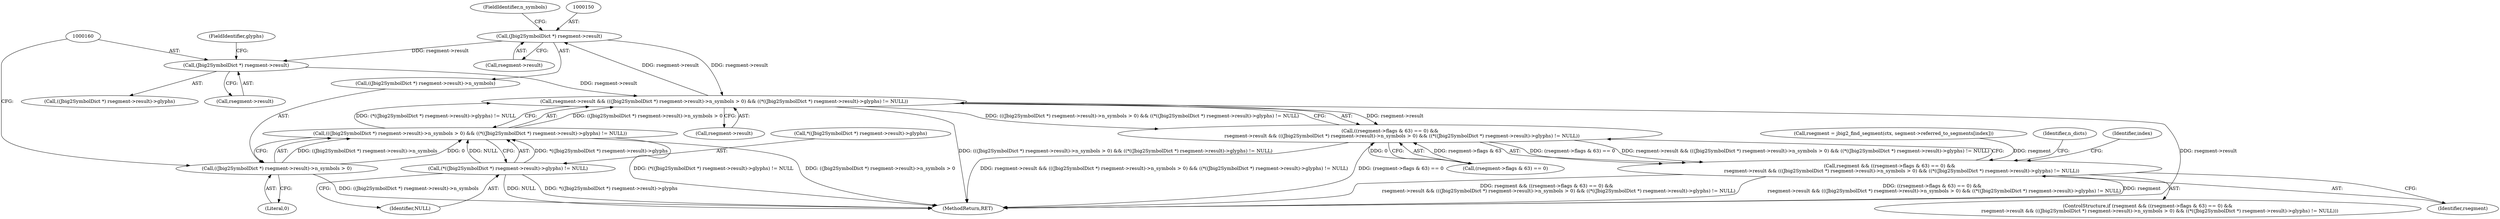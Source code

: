 digraph "0_ghostscript_e698d5c11d27212aa1098bc5b1673a3378563092_14@pointer" {
"1000149" [label="(Call,(Jbig2SymbolDict *) rsegment->result)"];
"1000142" [label="(Call,rsegment->result && (((Jbig2SymbolDict *) rsegment->result)->n_symbols > 0) && ((*((Jbig2SymbolDict *) rsegment->result)->glyphs) != NULL))"];
"1000149" [label="(Call,(Jbig2SymbolDict *) rsegment->result)"];
"1000159" [label="(Call,(Jbig2SymbolDict *) rsegment->result)"];
"1000146" [label="(Call,(((Jbig2SymbolDict *) rsegment->result)->n_symbols > 0) && ((*((Jbig2SymbolDict *) rsegment->result)->glyphs) != NULL))"];
"1000147" [label="(Call,((Jbig2SymbolDict *) rsegment->result)->n_symbols > 0)"];
"1000156" [label="(Call,(*((Jbig2SymbolDict *) rsegment->result)->glyphs) != NULL)"];
"1000134" [label="(Call,((rsegment->flags & 63) == 0) &&\n                rsegment->result && (((Jbig2SymbolDict *) rsegment->result)->n_symbols > 0) && ((*((Jbig2SymbolDict *) rsegment->result)->glyphs) != NULL))"];
"1000132" [label="(Call,rsegment && ((rsegment->flags & 63) == 0) &&\n                rsegment->result && (((Jbig2SymbolDict *) rsegment->result)->n_symbols > 0) && ((*((Jbig2SymbolDict *) rsegment->result)->glyphs) != NULL))"];
"1000161" [label="(Call,rsegment->result)"];
"1000164" [label="(FieldIdentifier,glyphs)"];
"1000170" [label="(MethodReturn,RET)"];
"1000165" [label="(Identifier,NULL)"];
"1000159" [label="(Call,(Jbig2SymbolDict *) rsegment->result)"];
"1000149" [label="(Call,(Jbig2SymbolDict *) rsegment->result)"];
"1000155" [label="(Literal,0)"];
"1000156" [label="(Call,(*((Jbig2SymbolDict *) rsegment->result)->glyphs) != NULL)"];
"1000157" [label="(Call,*((Jbig2SymbolDict *) rsegment->result)->glyphs)"];
"1000122" [label="(Call,rsegment = jbig2_find_segment(ctx, segment->referred_to_segments[index]))"];
"1000146" [label="(Call,(((Jbig2SymbolDict *) rsegment->result)->n_symbols > 0) && ((*((Jbig2SymbolDict *) rsegment->result)->glyphs) != NULL))"];
"1000158" [label="(Call,((Jbig2SymbolDict *) rsegment->result)->glyphs)"];
"1000154" [label="(FieldIdentifier,n_symbols)"];
"1000151" [label="(Call,rsegment->result)"];
"1000167" [label="(Identifier,n_dicts)"];
"1000148" [label="(Call,((Jbig2SymbolDict *) rsegment->result)->n_symbols)"];
"1000147" [label="(Call,((Jbig2SymbolDict *) rsegment->result)->n_symbols > 0)"];
"1000142" [label="(Call,rsegment->result && (((Jbig2SymbolDict *) rsegment->result)->n_symbols > 0) && ((*((Jbig2SymbolDict *) rsegment->result)->glyphs) != NULL))"];
"1000120" [label="(Identifier,index)"];
"1000131" [label="(ControlStructure,if (rsegment && ((rsegment->flags & 63) == 0) &&\n                rsegment->result && (((Jbig2SymbolDict *) rsegment->result)->n_symbols > 0) && ((*((Jbig2SymbolDict *) rsegment->result)->glyphs) != NULL)))"];
"1000134" [label="(Call,((rsegment->flags & 63) == 0) &&\n                rsegment->result && (((Jbig2SymbolDict *) rsegment->result)->n_symbols > 0) && ((*((Jbig2SymbolDict *) rsegment->result)->glyphs) != NULL))"];
"1000132" [label="(Call,rsegment && ((rsegment->flags & 63) == 0) &&\n                rsegment->result && (((Jbig2SymbolDict *) rsegment->result)->n_symbols > 0) && ((*((Jbig2SymbolDict *) rsegment->result)->glyphs) != NULL))"];
"1000143" [label="(Call,rsegment->result)"];
"1000133" [label="(Identifier,rsegment)"];
"1000135" [label="(Call,(rsegment->flags & 63) == 0)"];
"1000149" -> "1000148"  [label="AST: "];
"1000149" -> "1000151"  [label="CFG: "];
"1000150" -> "1000149"  [label="AST: "];
"1000151" -> "1000149"  [label="AST: "];
"1000154" -> "1000149"  [label="CFG: "];
"1000149" -> "1000142"  [label="DDG: rsegment->result"];
"1000142" -> "1000149"  [label="DDG: rsegment->result"];
"1000149" -> "1000159"  [label="DDG: rsegment->result"];
"1000142" -> "1000134"  [label="AST: "];
"1000142" -> "1000143"  [label="CFG: "];
"1000142" -> "1000146"  [label="CFG: "];
"1000143" -> "1000142"  [label="AST: "];
"1000146" -> "1000142"  [label="AST: "];
"1000134" -> "1000142"  [label="CFG: "];
"1000142" -> "1000170"  [label="DDG: (((Jbig2SymbolDict *) rsegment->result)->n_symbols > 0) && ((*((Jbig2SymbolDict *) rsegment->result)->glyphs) != NULL)"];
"1000142" -> "1000170"  [label="DDG: rsegment->result"];
"1000142" -> "1000134"  [label="DDG: rsegment->result"];
"1000142" -> "1000134"  [label="DDG: (((Jbig2SymbolDict *) rsegment->result)->n_symbols > 0) && ((*((Jbig2SymbolDict *) rsegment->result)->glyphs) != NULL)"];
"1000159" -> "1000142"  [label="DDG: rsegment->result"];
"1000146" -> "1000142"  [label="DDG: ((Jbig2SymbolDict *) rsegment->result)->n_symbols > 0"];
"1000146" -> "1000142"  [label="DDG: (*((Jbig2SymbolDict *) rsegment->result)->glyphs) != NULL"];
"1000159" -> "1000158"  [label="AST: "];
"1000159" -> "1000161"  [label="CFG: "];
"1000160" -> "1000159"  [label="AST: "];
"1000161" -> "1000159"  [label="AST: "];
"1000164" -> "1000159"  [label="CFG: "];
"1000146" -> "1000147"  [label="CFG: "];
"1000146" -> "1000156"  [label="CFG: "];
"1000147" -> "1000146"  [label="AST: "];
"1000156" -> "1000146"  [label="AST: "];
"1000146" -> "1000170"  [label="DDG: (*((Jbig2SymbolDict *) rsegment->result)->glyphs) != NULL"];
"1000146" -> "1000170"  [label="DDG: ((Jbig2SymbolDict *) rsegment->result)->n_symbols > 0"];
"1000147" -> "1000146"  [label="DDG: ((Jbig2SymbolDict *) rsegment->result)->n_symbols"];
"1000147" -> "1000146"  [label="DDG: 0"];
"1000156" -> "1000146"  [label="DDG: *((Jbig2SymbolDict *) rsegment->result)->glyphs"];
"1000156" -> "1000146"  [label="DDG: NULL"];
"1000147" -> "1000155"  [label="CFG: "];
"1000148" -> "1000147"  [label="AST: "];
"1000155" -> "1000147"  [label="AST: "];
"1000160" -> "1000147"  [label="CFG: "];
"1000147" -> "1000170"  [label="DDG: ((Jbig2SymbolDict *) rsegment->result)->n_symbols"];
"1000156" -> "1000165"  [label="CFG: "];
"1000157" -> "1000156"  [label="AST: "];
"1000165" -> "1000156"  [label="AST: "];
"1000156" -> "1000170"  [label="DDG: *((Jbig2SymbolDict *) rsegment->result)->glyphs"];
"1000156" -> "1000170"  [label="DDG: NULL"];
"1000134" -> "1000132"  [label="AST: "];
"1000134" -> "1000135"  [label="CFG: "];
"1000135" -> "1000134"  [label="AST: "];
"1000132" -> "1000134"  [label="CFG: "];
"1000134" -> "1000170"  [label="DDG: rsegment->result && (((Jbig2SymbolDict *) rsegment->result)->n_symbols > 0) && ((*((Jbig2SymbolDict *) rsegment->result)->glyphs) != NULL)"];
"1000134" -> "1000170"  [label="DDG: (rsegment->flags & 63) == 0"];
"1000134" -> "1000132"  [label="DDG: (rsegment->flags & 63) == 0"];
"1000134" -> "1000132"  [label="DDG: rsegment->result && (((Jbig2SymbolDict *) rsegment->result)->n_symbols > 0) && ((*((Jbig2SymbolDict *) rsegment->result)->glyphs) != NULL)"];
"1000135" -> "1000134"  [label="DDG: rsegment->flags & 63"];
"1000135" -> "1000134"  [label="DDG: 0"];
"1000132" -> "1000131"  [label="AST: "];
"1000132" -> "1000133"  [label="CFG: "];
"1000133" -> "1000132"  [label="AST: "];
"1000167" -> "1000132"  [label="CFG: "];
"1000120" -> "1000132"  [label="CFG: "];
"1000132" -> "1000170"  [label="DDG: rsegment && ((rsegment->flags & 63) == 0) &&\n                rsegment->result && (((Jbig2SymbolDict *) rsegment->result)->n_symbols > 0) && ((*((Jbig2SymbolDict *) rsegment->result)->glyphs) != NULL)"];
"1000132" -> "1000170"  [label="DDG: ((rsegment->flags & 63) == 0) &&\n                rsegment->result && (((Jbig2SymbolDict *) rsegment->result)->n_symbols > 0) && ((*((Jbig2SymbolDict *) rsegment->result)->glyphs) != NULL)"];
"1000132" -> "1000170"  [label="DDG: rsegment"];
"1000122" -> "1000132"  [label="DDG: rsegment"];
}
